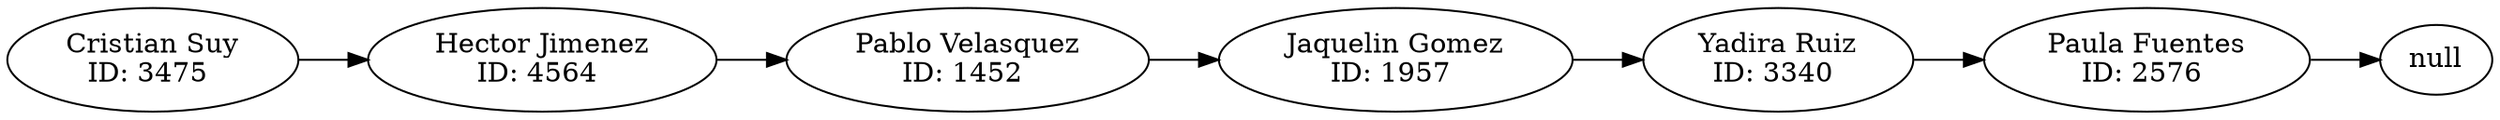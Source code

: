 digraph ListaSimple{
rankdir=LR;
node[shape = oval];
nodonull2[label="null"];
nodo0[label="Cristian Suy
ID: 3475 "];
nodo1[label="Hector Jimenez
ID: 4564 "];
nodo2[label="Pablo Velasquez
ID: 1452 "];
nodo3[label="Jaquelin Gomez
ID: 1957 "];
nodo4[label="Yadira Ruiz
ID: 3340 "];
nodo5[label="Paula Fuentes
ID: 2576 "];
nodo0->nodo1;
nodo1->nodo2;
nodo2->nodo3;
nodo3->nodo4;
nodo4->nodo5;
nodo5->nodonull2;
}